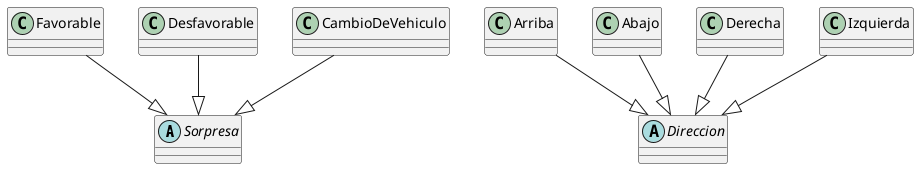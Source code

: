 @startuml




abstract class Sorpresa
class Favorable
class Desfavorable
class CambioDeVehiculo
Favorable --|> Sorpresa
Desfavorable --|> Sorpresa
CambioDeVehiculo --|> Sorpresa

abstract class Direccion
class Arriba
class Abajo
class Derecha
class Izquierda
Arriba --|> Direccion
Abajo --|> Direccion
Derecha --|> Direccion
Izquierda --|> Direccion



@endu

